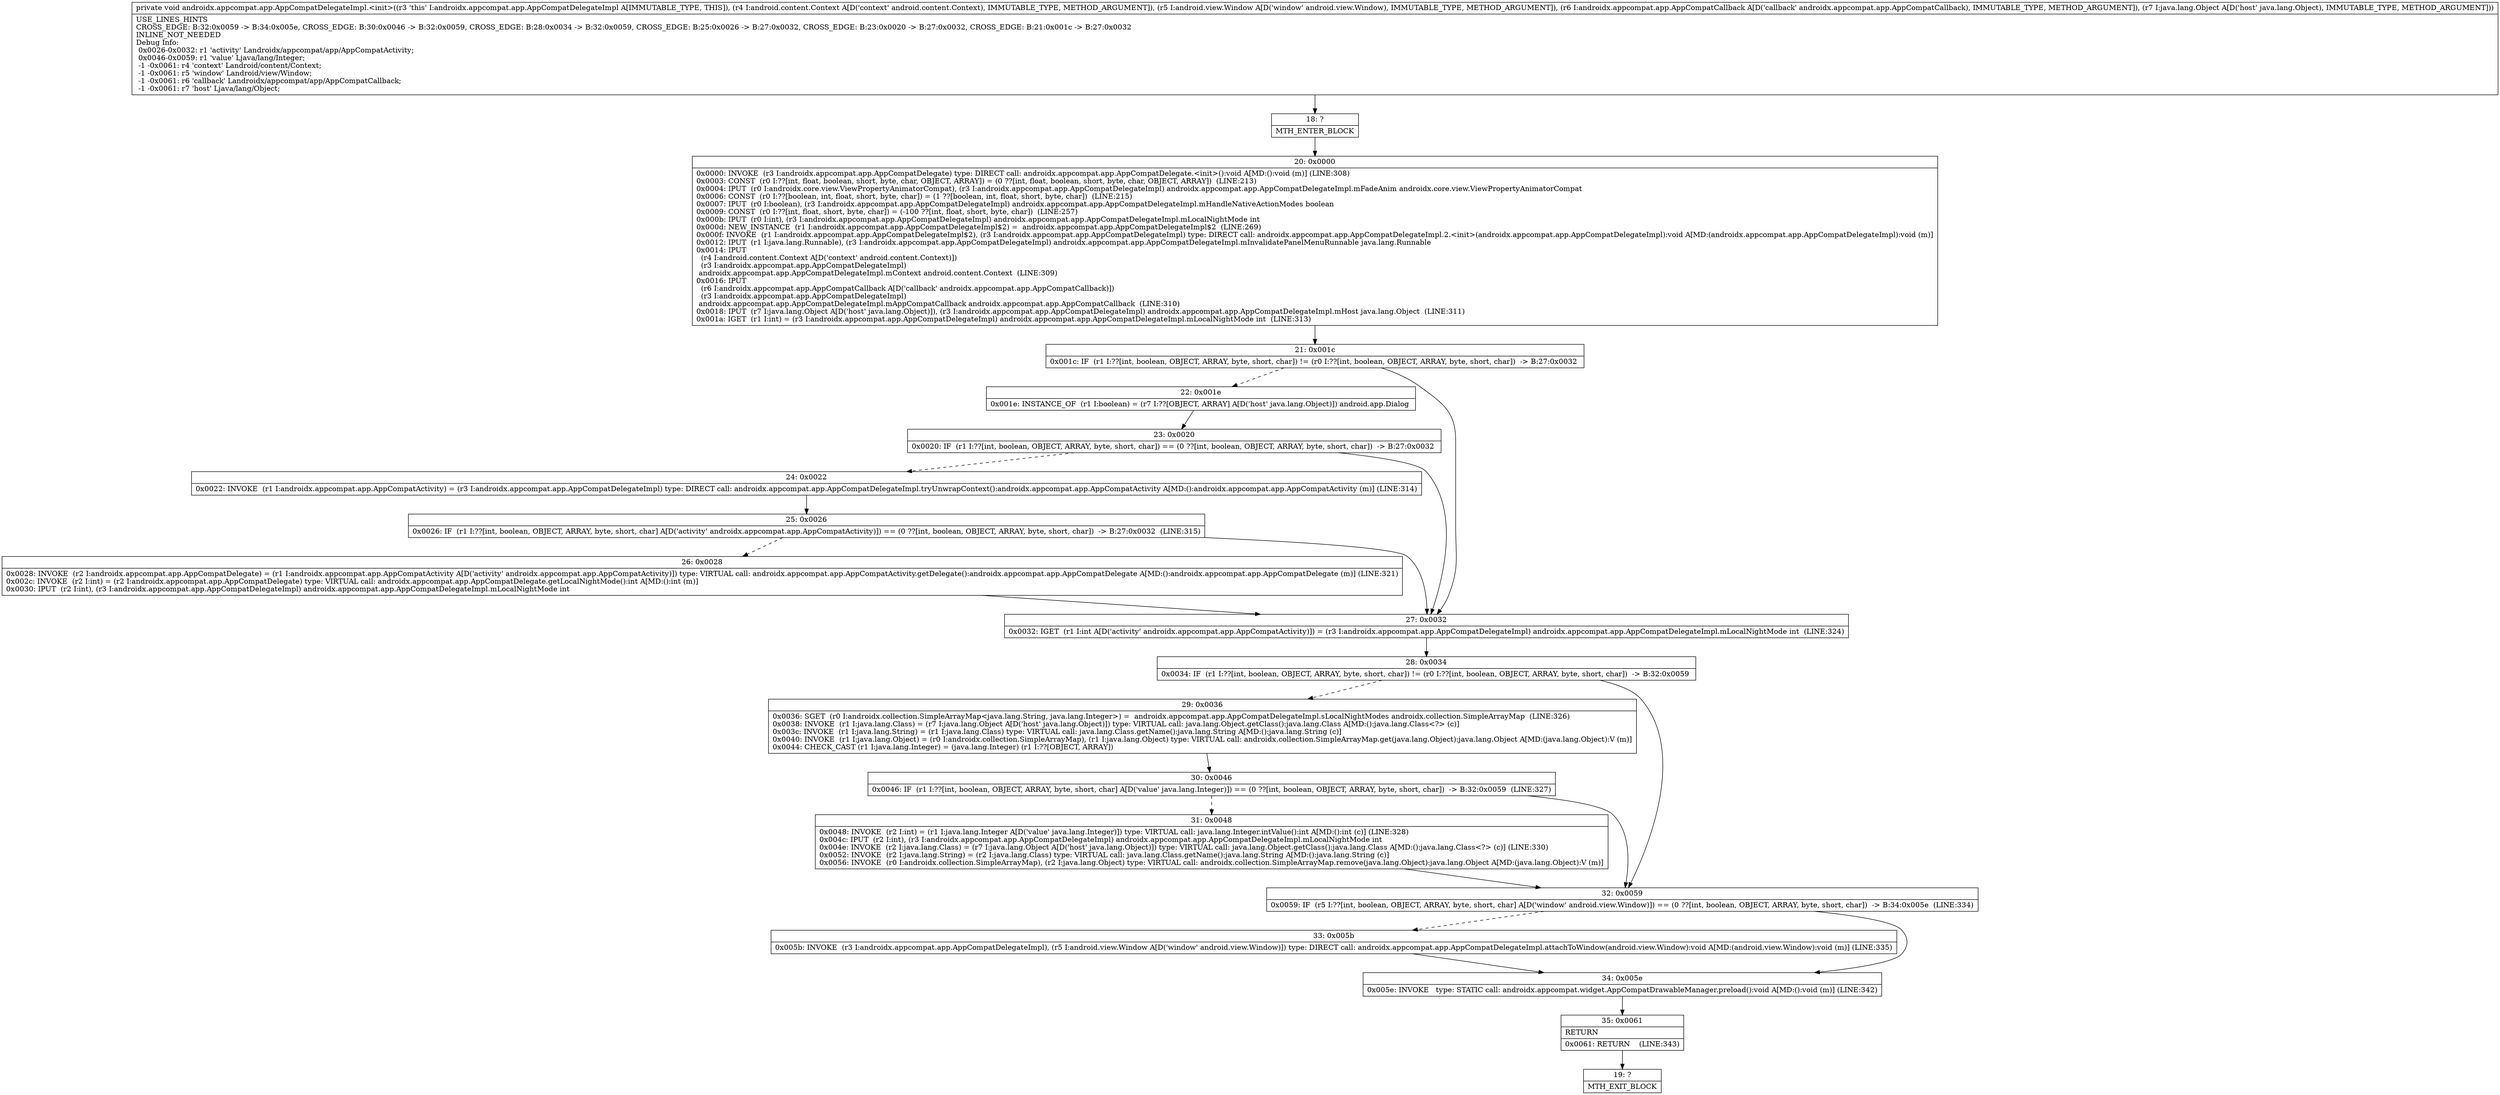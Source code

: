 digraph "CFG forandroidx.appcompat.app.AppCompatDelegateImpl.\<init\>(Landroid\/content\/Context;Landroid\/view\/Window;Landroidx\/appcompat\/app\/AppCompatCallback;Ljava\/lang\/Object;)V" {
Node_18 [shape=record,label="{18\:\ ?|MTH_ENTER_BLOCK\l}"];
Node_20 [shape=record,label="{20\:\ 0x0000|0x0000: INVOKE  (r3 I:androidx.appcompat.app.AppCompatDelegate) type: DIRECT call: androidx.appcompat.app.AppCompatDelegate.\<init\>():void A[MD:():void (m)] (LINE:308)\l0x0003: CONST  (r0 I:??[int, float, boolean, short, byte, char, OBJECT, ARRAY]) = (0 ??[int, float, boolean, short, byte, char, OBJECT, ARRAY])  (LINE:213)\l0x0004: IPUT  (r0 I:androidx.core.view.ViewPropertyAnimatorCompat), (r3 I:androidx.appcompat.app.AppCompatDelegateImpl) androidx.appcompat.app.AppCompatDelegateImpl.mFadeAnim androidx.core.view.ViewPropertyAnimatorCompat \l0x0006: CONST  (r0 I:??[boolean, int, float, short, byte, char]) = (1 ??[boolean, int, float, short, byte, char])  (LINE:215)\l0x0007: IPUT  (r0 I:boolean), (r3 I:androidx.appcompat.app.AppCompatDelegateImpl) androidx.appcompat.app.AppCompatDelegateImpl.mHandleNativeActionModes boolean \l0x0009: CONST  (r0 I:??[int, float, short, byte, char]) = (\-100 ??[int, float, short, byte, char])  (LINE:257)\l0x000b: IPUT  (r0 I:int), (r3 I:androidx.appcompat.app.AppCompatDelegateImpl) androidx.appcompat.app.AppCompatDelegateImpl.mLocalNightMode int \l0x000d: NEW_INSTANCE  (r1 I:androidx.appcompat.app.AppCompatDelegateImpl$2) =  androidx.appcompat.app.AppCompatDelegateImpl$2  (LINE:269)\l0x000f: INVOKE  (r1 I:androidx.appcompat.app.AppCompatDelegateImpl$2), (r3 I:androidx.appcompat.app.AppCompatDelegateImpl) type: DIRECT call: androidx.appcompat.app.AppCompatDelegateImpl.2.\<init\>(androidx.appcompat.app.AppCompatDelegateImpl):void A[MD:(androidx.appcompat.app.AppCompatDelegateImpl):void (m)]\l0x0012: IPUT  (r1 I:java.lang.Runnable), (r3 I:androidx.appcompat.app.AppCompatDelegateImpl) androidx.appcompat.app.AppCompatDelegateImpl.mInvalidatePanelMenuRunnable java.lang.Runnable \l0x0014: IPUT  \l  (r4 I:android.content.Context A[D('context' android.content.Context)])\l  (r3 I:androidx.appcompat.app.AppCompatDelegateImpl)\l androidx.appcompat.app.AppCompatDelegateImpl.mContext android.content.Context  (LINE:309)\l0x0016: IPUT  \l  (r6 I:androidx.appcompat.app.AppCompatCallback A[D('callback' androidx.appcompat.app.AppCompatCallback)])\l  (r3 I:androidx.appcompat.app.AppCompatDelegateImpl)\l androidx.appcompat.app.AppCompatDelegateImpl.mAppCompatCallback androidx.appcompat.app.AppCompatCallback  (LINE:310)\l0x0018: IPUT  (r7 I:java.lang.Object A[D('host' java.lang.Object)]), (r3 I:androidx.appcompat.app.AppCompatDelegateImpl) androidx.appcompat.app.AppCompatDelegateImpl.mHost java.lang.Object  (LINE:311)\l0x001a: IGET  (r1 I:int) = (r3 I:androidx.appcompat.app.AppCompatDelegateImpl) androidx.appcompat.app.AppCompatDelegateImpl.mLocalNightMode int  (LINE:313)\l}"];
Node_21 [shape=record,label="{21\:\ 0x001c|0x001c: IF  (r1 I:??[int, boolean, OBJECT, ARRAY, byte, short, char]) != (r0 I:??[int, boolean, OBJECT, ARRAY, byte, short, char])  \-\> B:27:0x0032 \l}"];
Node_22 [shape=record,label="{22\:\ 0x001e|0x001e: INSTANCE_OF  (r1 I:boolean) = (r7 I:??[OBJECT, ARRAY] A[D('host' java.lang.Object)]) android.app.Dialog \l}"];
Node_23 [shape=record,label="{23\:\ 0x0020|0x0020: IF  (r1 I:??[int, boolean, OBJECT, ARRAY, byte, short, char]) == (0 ??[int, boolean, OBJECT, ARRAY, byte, short, char])  \-\> B:27:0x0032 \l}"];
Node_24 [shape=record,label="{24\:\ 0x0022|0x0022: INVOKE  (r1 I:androidx.appcompat.app.AppCompatActivity) = (r3 I:androidx.appcompat.app.AppCompatDelegateImpl) type: DIRECT call: androidx.appcompat.app.AppCompatDelegateImpl.tryUnwrapContext():androidx.appcompat.app.AppCompatActivity A[MD:():androidx.appcompat.app.AppCompatActivity (m)] (LINE:314)\l}"];
Node_25 [shape=record,label="{25\:\ 0x0026|0x0026: IF  (r1 I:??[int, boolean, OBJECT, ARRAY, byte, short, char] A[D('activity' androidx.appcompat.app.AppCompatActivity)]) == (0 ??[int, boolean, OBJECT, ARRAY, byte, short, char])  \-\> B:27:0x0032  (LINE:315)\l}"];
Node_26 [shape=record,label="{26\:\ 0x0028|0x0028: INVOKE  (r2 I:androidx.appcompat.app.AppCompatDelegate) = (r1 I:androidx.appcompat.app.AppCompatActivity A[D('activity' androidx.appcompat.app.AppCompatActivity)]) type: VIRTUAL call: androidx.appcompat.app.AppCompatActivity.getDelegate():androidx.appcompat.app.AppCompatDelegate A[MD:():androidx.appcompat.app.AppCompatDelegate (m)] (LINE:321)\l0x002c: INVOKE  (r2 I:int) = (r2 I:androidx.appcompat.app.AppCompatDelegate) type: VIRTUAL call: androidx.appcompat.app.AppCompatDelegate.getLocalNightMode():int A[MD:():int (m)]\l0x0030: IPUT  (r2 I:int), (r3 I:androidx.appcompat.app.AppCompatDelegateImpl) androidx.appcompat.app.AppCompatDelegateImpl.mLocalNightMode int \l}"];
Node_27 [shape=record,label="{27\:\ 0x0032|0x0032: IGET  (r1 I:int A[D('activity' androidx.appcompat.app.AppCompatActivity)]) = (r3 I:androidx.appcompat.app.AppCompatDelegateImpl) androidx.appcompat.app.AppCompatDelegateImpl.mLocalNightMode int  (LINE:324)\l}"];
Node_28 [shape=record,label="{28\:\ 0x0034|0x0034: IF  (r1 I:??[int, boolean, OBJECT, ARRAY, byte, short, char]) != (r0 I:??[int, boolean, OBJECT, ARRAY, byte, short, char])  \-\> B:32:0x0059 \l}"];
Node_29 [shape=record,label="{29\:\ 0x0036|0x0036: SGET  (r0 I:androidx.collection.SimpleArrayMap\<java.lang.String, java.lang.Integer\>) =  androidx.appcompat.app.AppCompatDelegateImpl.sLocalNightModes androidx.collection.SimpleArrayMap  (LINE:326)\l0x0038: INVOKE  (r1 I:java.lang.Class) = (r7 I:java.lang.Object A[D('host' java.lang.Object)]) type: VIRTUAL call: java.lang.Object.getClass():java.lang.Class A[MD:():java.lang.Class\<?\> (c)]\l0x003c: INVOKE  (r1 I:java.lang.String) = (r1 I:java.lang.Class) type: VIRTUAL call: java.lang.Class.getName():java.lang.String A[MD:():java.lang.String (c)]\l0x0040: INVOKE  (r1 I:java.lang.Object) = (r0 I:androidx.collection.SimpleArrayMap), (r1 I:java.lang.Object) type: VIRTUAL call: androidx.collection.SimpleArrayMap.get(java.lang.Object):java.lang.Object A[MD:(java.lang.Object):V (m)]\l0x0044: CHECK_CAST (r1 I:java.lang.Integer) = (java.lang.Integer) (r1 I:??[OBJECT, ARRAY]) \l}"];
Node_30 [shape=record,label="{30\:\ 0x0046|0x0046: IF  (r1 I:??[int, boolean, OBJECT, ARRAY, byte, short, char] A[D('value' java.lang.Integer)]) == (0 ??[int, boolean, OBJECT, ARRAY, byte, short, char])  \-\> B:32:0x0059  (LINE:327)\l}"];
Node_31 [shape=record,label="{31\:\ 0x0048|0x0048: INVOKE  (r2 I:int) = (r1 I:java.lang.Integer A[D('value' java.lang.Integer)]) type: VIRTUAL call: java.lang.Integer.intValue():int A[MD:():int (c)] (LINE:328)\l0x004c: IPUT  (r2 I:int), (r3 I:androidx.appcompat.app.AppCompatDelegateImpl) androidx.appcompat.app.AppCompatDelegateImpl.mLocalNightMode int \l0x004e: INVOKE  (r2 I:java.lang.Class) = (r7 I:java.lang.Object A[D('host' java.lang.Object)]) type: VIRTUAL call: java.lang.Object.getClass():java.lang.Class A[MD:():java.lang.Class\<?\> (c)] (LINE:330)\l0x0052: INVOKE  (r2 I:java.lang.String) = (r2 I:java.lang.Class) type: VIRTUAL call: java.lang.Class.getName():java.lang.String A[MD:():java.lang.String (c)]\l0x0056: INVOKE  (r0 I:androidx.collection.SimpleArrayMap), (r2 I:java.lang.Object) type: VIRTUAL call: androidx.collection.SimpleArrayMap.remove(java.lang.Object):java.lang.Object A[MD:(java.lang.Object):V (m)]\l}"];
Node_32 [shape=record,label="{32\:\ 0x0059|0x0059: IF  (r5 I:??[int, boolean, OBJECT, ARRAY, byte, short, char] A[D('window' android.view.Window)]) == (0 ??[int, boolean, OBJECT, ARRAY, byte, short, char])  \-\> B:34:0x005e  (LINE:334)\l}"];
Node_33 [shape=record,label="{33\:\ 0x005b|0x005b: INVOKE  (r3 I:androidx.appcompat.app.AppCompatDelegateImpl), (r5 I:android.view.Window A[D('window' android.view.Window)]) type: DIRECT call: androidx.appcompat.app.AppCompatDelegateImpl.attachToWindow(android.view.Window):void A[MD:(android.view.Window):void (m)] (LINE:335)\l}"];
Node_34 [shape=record,label="{34\:\ 0x005e|0x005e: INVOKE   type: STATIC call: androidx.appcompat.widget.AppCompatDrawableManager.preload():void A[MD:():void (m)] (LINE:342)\l}"];
Node_35 [shape=record,label="{35\:\ 0x0061|RETURN\l|0x0061: RETURN    (LINE:343)\l}"];
Node_19 [shape=record,label="{19\:\ ?|MTH_EXIT_BLOCK\l}"];
MethodNode[shape=record,label="{private void androidx.appcompat.app.AppCompatDelegateImpl.\<init\>((r3 'this' I:androidx.appcompat.app.AppCompatDelegateImpl A[IMMUTABLE_TYPE, THIS]), (r4 I:android.content.Context A[D('context' android.content.Context), IMMUTABLE_TYPE, METHOD_ARGUMENT]), (r5 I:android.view.Window A[D('window' android.view.Window), IMMUTABLE_TYPE, METHOD_ARGUMENT]), (r6 I:androidx.appcompat.app.AppCompatCallback A[D('callback' androidx.appcompat.app.AppCompatCallback), IMMUTABLE_TYPE, METHOD_ARGUMENT]), (r7 I:java.lang.Object A[D('host' java.lang.Object), IMMUTABLE_TYPE, METHOD_ARGUMENT]))  | USE_LINES_HINTS\lCROSS_EDGE: B:32:0x0059 \-\> B:34:0x005e, CROSS_EDGE: B:30:0x0046 \-\> B:32:0x0059, CROSS_EDGE: B:28:0x0034 \-\> B:32:0x0059, CROSS_EDGE: B:25:0x0026 \-\> B:27:0x0032, CROSS_EDGE: B:23:0x0020 \-\> B:27:0x0032, CROSS_EDGE: B:21:0x001c \-\> B:27:0x0032\lINLINE_NOT_NEEDED\lDebug Info:\l  0x0026\-0x0032: r1 'activity' Landroidx\/appcompat\/app\/AppCompatActivity;\l  0x0046\-0x0059: r1 'value' Ljava\/lang\/Integer;\l  \-1 \-0x0061: r4 'context' Landroid\/content\/Context;\l  \-1 \-0x0061: r5 'window' Landroid\/view\/Window;\l  \-1 \-0x0061: r6 'callback' Landroidx\/appcompat\/app\/AppCompatCallback;\l  \-1 \-0x0061: r7 'host' Ljava\/lang\/Object;\l}"];
MethodNode -> Node_18;Node_18 -> Node_20;
Node_20 -> Node_21;
Node_21 -> Node_22[style=dashed];
Node_21 -> Node_27;
Node_22 -> Node_23;
Node_23 -> Node_24[style=dashed];
Node_23 -> Node_27;
Node_24 -> Node_25;
Node_25 -> Node_26[style=dashed];
Node_25 -> Node_27;
Node_26 -> Node_27;
Node_27 -> Node_28;
Node_28 -> Node_29[style=dashed];
Node_28 -> Node_32;
Node_29 -> Node_30;
Node_30 -> Node_31[style=dashed];
Node_30 -> Node_32;
Node_31 -> Node_32;
Node_32 -> Node_33[style=dashed];
Node_32 -> Node_34;
Node_33 -> Node_34;
Node_34 -> Node_35;
Node_35 -> Node_19;
}


